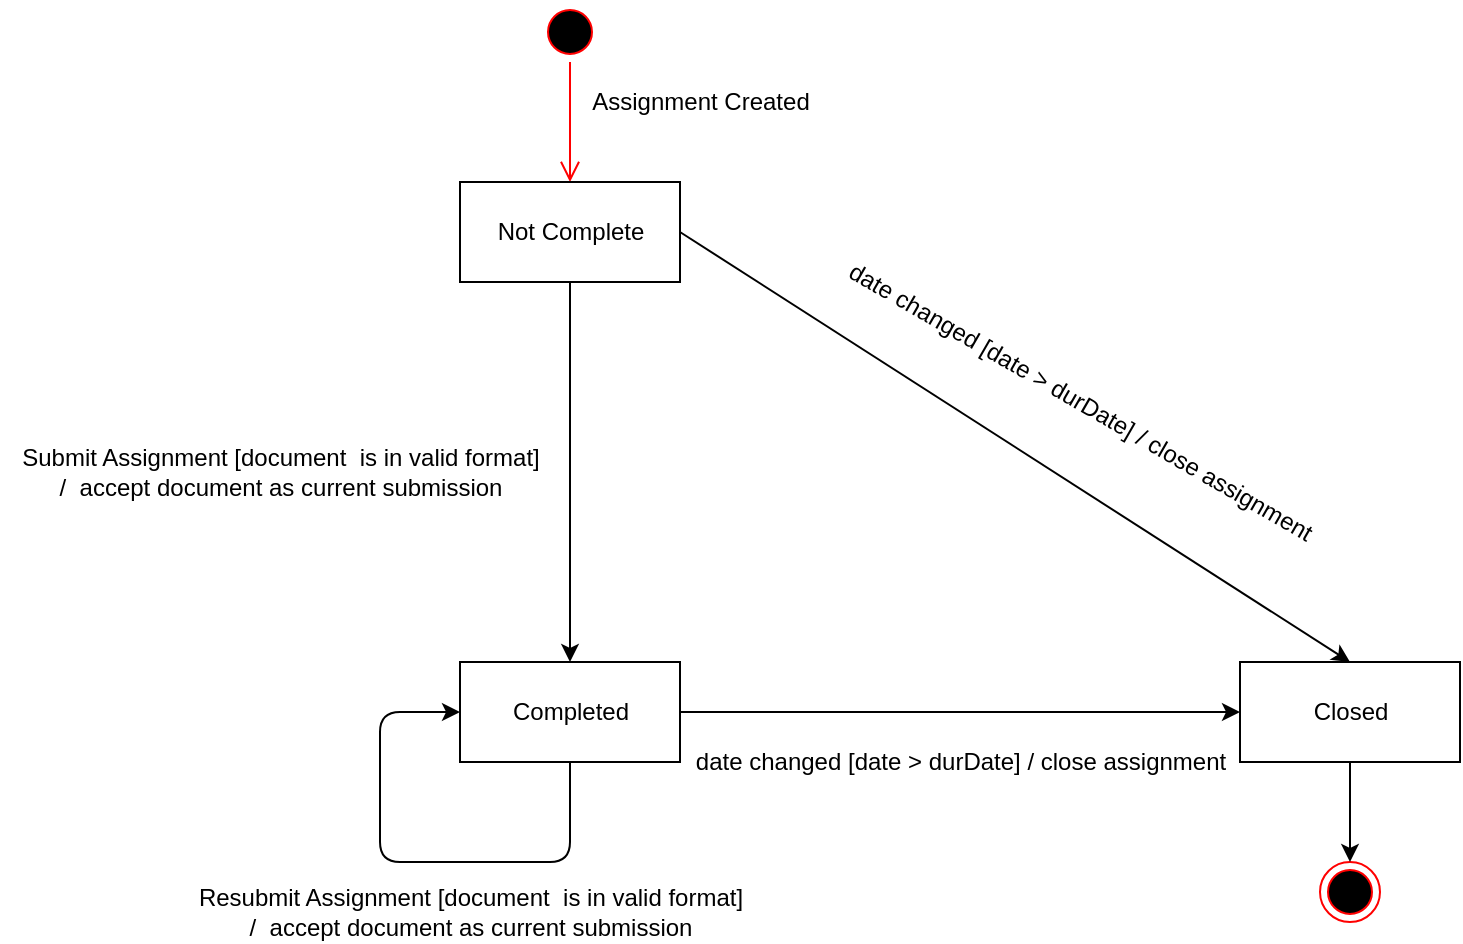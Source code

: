 <mxfile version="12.7.0" type="google"><diagram name="Page-1" id="0783ab3e-0a74-02c8-0abd-f7b4e66b4bec"><mxGraphModel dx="946" dy="639" grid="1" gridSize="10" guides="1" tooltips="1" connect="1" arrows="1" fold="1" page="1" pageScale="1" pageWidth="850" pageHeight="1100" background="#ffffff" math="0" shadow="0"><root><mxCell id="0"/><mxCell id="1" parent="0"/><mxCell id="RpU64SVWCr-MBi0nHAqE-1" value="" style="ellipse;html=1;shape=startState;fillColor=#000000;strokeColor=#ff0000;" vertex="1" parent="1"><mxGeometry x="280" y="20" width="30" height="30" as="geometry"/></mxCell><mxCell id="RpU64SVWCr-MBi0nHAqE-2" value="" style="edgeStyle=orthogonalEdgeStyle;html=1;verticalAlign=bottom;endArrow=open;endSize=8;strokeColor=#ff0000;entryX=0.5;entryY=0;entryDx=0;entryDy=0;" edge="1" source="RpU64SVWCr-MBi0nHAqE-1" parent="1" target="RpU64SVWCr-MBi0nHAqE-8"><mxGeometry relative="1" as="geometry"><mxPoint x="285" y="110" as="targetPoint"/></mxGeometry></mxCell><mxCell id="RpU64SVWCr-MBi0nHAqE-3" value="" style="ellipse;html=1;shape=endState;fillColor=#000000;strokeColor=#ff0000;" vertex="1" parent="1"><mxGeometry x="670" y="450" width="30" height="30" as="geometry"/></mxCell><mxCell id="RpU64SVWCr-MBi0nHAqE-8" value="Not Complete" style="html=1;" vertex="1" parent="1"><mxGeometry x="240" y="110" width="110" height="50" as="geometry"/></mxCell><mxCell id="RpU64SVWCr-MBi0nHAqE-9" value="Completed" style="html=1;" vertex="1" parent="1"><mxGeometry x="240" y="350" width="110" height="50" as="geometry"/></mxCell><mxCell id="RpU64SVWCr-MBi0nHAqE-10" value="" style="endArrow=classic;html=1;exitX=0.5;exitY=1;exitDx=0;exitDy=0;" edge="1" parent="1" source="RpU64SVWCr-MBi0nHAqE-8" target="RpU64SVWCr-MBi0nHAqE-9"><mxGeometry width="50" height="50" relative="1" as="geometry"><mxPoint x="230" y="660" as="sourcePoint"/><mxPoint x="280" y="610" as="targetPoint"/></mxGeometry></mxCell><mxCell id="RpU64SVWCr-MBi0nHAqE-11" value="" style="endArrow=classic;html=1;entryX=0;entryY=0.5;entryDx=0;entryDy=0;edgeStyle=orthogonalEdgeStyle;exitX=0.5;exitY=1;exitDx=0;exitDy=0;" edge="1" parent="1" source="RpU64SVWCr-MBi0nHAqE-9" target="RpU64SVWCr-MBi0nHAqE-9"><mxGeometry width="50" height="50" relative="1" as="geometry"><mxPoint x="280" y="440" as="sourcePoint"/><mxPoint x="190" y="380" as="targetPoint"/><Array as="points"><mxPoint x="295" y="450"/><mxPoint x="200" y="450"/><mxPoint x="200" y="375"/></Array></mxGeometry></mxCell><mxCell id="RpU64SVWCr-MBi0nHAqE-12" value="" style="endArrow=classic;html=1;exitX=1;exitY=0.5;exitDx=0;exitDy=0;entryX=0.5;entryY=0;entryDx=0;entryDy=0;" edge="1" parent="1" source="RpU64SVWCr-MBi0nHAqE-8" target="RpU64SVWCr-MBi0nHAqE-19"><mxGeometry width="50" height="50" relative="1" as="geometry"><mxPoint x="190" y="720" as="sourcePoint"/><mxPoint x="674" y="490" as="targetPoint"/></mxGeometry></mxCell><mxCell id="RpU64SVWCr-MBi0nHAqE-13" value="" style="endArrow=classic;html=1;exitX=1;exitY=0.5;exitDx=0;exitDy=0;entryX=0;entryY=0.5;entryDx=0;entryDy=0;" edge="1" parent="1" source="RpU64SVWCr-MBi0nHAqE-9" target="RpU64SVWCr-MBi0nHAqE-19"><mxGeometry width="50" height="50" relative="1" as="geometry"><mxPoint x="400" y="390" as="sourcePoint"/><mxPoint x="580" y="410" as="targetPoint"/></mxGeometry></mxCell><mxCell id="RpU64SVWCr-MBi0nHAqE-14" value="Assignment Created" style="text;html=1;align=center;verticalAlign=middle;resizable=0;points=[];autosize=1;" vertex="1" parent="1"><mxGeometry x="300" y="60" width="120" height="20" as="geometry"/></mxCell><mxCell id="RpU64SVWCr-MBi0nHAqE-15" value="date changed [date &amp;gt; durDate] / close assignment" style="text;html=1;align=center;verticalAlign=middle;resizable=0;points=[];autosize=1;rotation=30;" vertex="1" parent="1"><mxGeometry x="410" y="210" width="280" height="20" as="geometry"/></mxCell><mxCell id="RpU64SVWCr-MBi0nHAqE-16" value="date changed [date &amp;gt; durDate] / close assignment" style="text;html=1;align=center;verticalAlign=middle;resizable=0;points=[];autosize=1;" vertex="1" parent="1"><mxGeometry x="350" y="390" width="280" height="20" as="geometry"/></mxCell><mxCell id="RpU64SVWCr-MBi0nHAqE-17" value="Submit Assignment [document &amp;nbsp;is in valid format] &lt;br&gt;/ &amp;nbsp;accept document as current submission" style="text;html=1;align=center;verticalAlign=middle;resizable=0;points=[];autosize=1;rotation=0;" vertex="1" parent="1"><mxGeometry x="10" y="240" width="280" height="30" as="geometry"/></mxCell><mxCell id="RpU64SVWCr-MBi0nHAqE-18" value="Resubmit Assignment [document &amp;nbsp;is in valid format] &lt;br&gt;/ &amp;nbsp;accept document as current submission" style="text;html=1;align=center;verticalAlign=middle;resizable=0;points=[];autosize=1;" vertex="1" parent="1"><mxGeometry x="100" y="460" width="290" height="30" as="geometry"/></mxCell><mxCell id="RpU64SVWCr-MBi0nHAqE-19" value="Closed" style="html=1;" vertex="1" parent="1"><mxGeometry x="630" y="350" width="110" height="50" as="geometry"/></mxCell><mxCell id="RpU64SVWCr-MBi0nHAqE-20" value="" style="endArrow=classic;html=1;exitX=0.5;exitY=1;exitDx=0;exitDy=0;entryX=0.5;entryY=0;entryDx=0;entryDy=0;" edge="1" parent="1" source="RpU64SVWCr-MBi0nHAqE-19" target="RpU64SVWCr-MBi0nHAqE-3"><mxGeometry width="50" height="50" relative="1" as="geometry"><mxPoint x="150" y="550" as="sourcePoint"/><mxPoint x="760" y="450" as="targetPoint"/></mxGeometry></mxCell></root></mxGraphModel></diagram></mxfile>